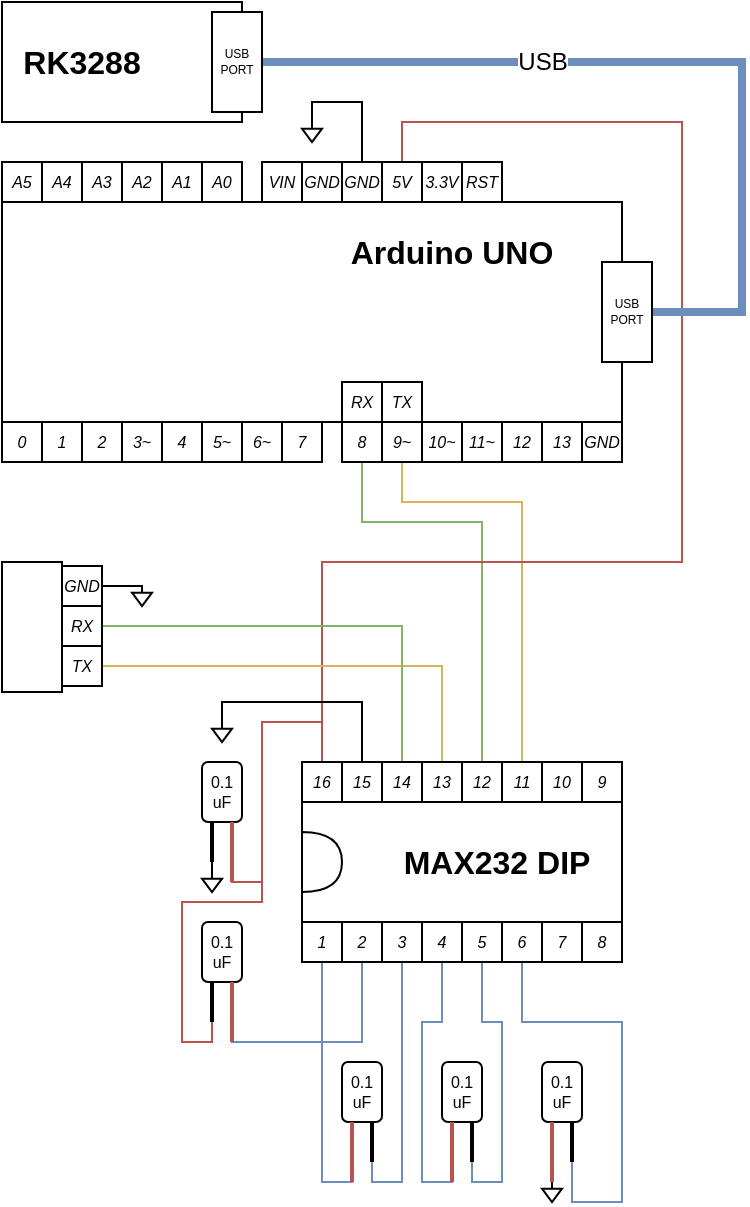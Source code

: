 <mxfile version="20.7.4" type="device"><diagram id="AYf1GJi7QR7gWWZCEHvu" name="Page-1"><mxGraphModel dx="638" dy="440" grid="1" gridSize="10" guides="1" tooltips="1" connect="1" arrows="1" fold="1" page="1" pageScale="1" pageWidth="3300" pageHeight="4681" math="0" shadow="0"><root><mxCell id="0"/><mxCell id="1" parent="0"/><mxCell id="iKziQm2VH8fkCKxev78H-8" style="edgeStyle=orthogonalEdgeStyle;rounded=0;orthogonalLoop=1;jettySize=auto;html=1;exitX=0.5;exitY=0;exitDx=0;exitDy=0;exitPerimeter=0;entryX=0.25;entryY=1;entryDx=0;entryDy=0;endArrow=none;endFill=0;" edge="1" parent="1" source="iKziQm2VH8fkCKxev78H-5" target="5fgDEv8c1eGFGYEr6FM1-116"><mxGeometry relative="1" as="geometry"/></mxCell><mxCell id="5fgDEv8c1eGFGYEr6FM1-96" style="edgeStyle=orthogonalEdgeStyle;rounded=0;orthogonalLoop=1;jettySize=auto;html=1;exitX=0.5;exitY=0;exitDx=0;exitDy=0;entryX=0.75;entryY=1;entryDx=0;entryDy=0;strokeWidth=1;fontSize=8;endArrow=none;endFill=0;fillColor=#f8cecc;strokeColor=#b85450;" parent="1" source="5fgDEv8c1eGFGYEr6FM1-53" target="5fgDEv8c1eGFGYEr6FM1-88" edge="1"><mxGeometry relative="1" as="geometry"><Array as="points"><mxPoint x="530" y="780"/><mxPoint x="500" y="780"/><mxPoint x="500" y="860"/><mxPoint x="485" y="860"/></Array></mxGeometry></mxCell><mxCell id="DwnNHPMHxuOQS2PUY_gm-1" value="" style="rounded=0;whiteSpace=wrap;html=1;fontSize=20;" parent="1" vertex="1"><mxGeometry x="370" y="520" width="310" height="110" as="geometry"/></mxCell><mxCell id="DwnNHPMHxuOQS2PUY_gm-10" value="3~" style="rounded=0;whiteSpace=wrap;html=1;fontSize=8;fontStyle=2" parent="1" vertex="1"><mxGeometry x="430" y="630" width="20" height="20" as="geometry"/></mxCell><mxCell id="DwnNHPMHxuOQS2PUY_gm-11" value="2" style="rounded=0;whiteSpace=wrap;html=1;fontSize=8;fontStyle=2" parent="1" vertex="1"><mxGeometry x="410" y="630" width="20" height="20" as="geometry"/></mxCell><mxCell id="DwnNHPMHxuOQS2PUY_gm-13" value="5~" style="rounded=0;whiteSpace=wrap;html=1;fontSize=8;fontStyle=2" parent="1" vertex="1"><mxGeometry x="470" y="630" width="20" height="20" as="geometry"/></mxCell><mxCell id="DwnNHPMHxuOQS2PUY_gm-14" value="4" style="rounded=0;whiteSpace=wrap;html=1;fontSize=8;fontStyle=2;" parent="1" vertex="1"><mxGeometry x="450" y="630" width="20" height="20" as="geometry"/></mxCell><mxCell id="DwnNHPMHxuOQS2PUY_gm-29" value="7" style="rounded=0;whiteSpace=wrap;html=1;fontSize=8;fontStyle=2" parent="1" vertex="1"><mxGeometry x="510" y="630" width="20" height="20" as="geometry"/></mxCell><mxCell id="DwnNHPMHxuOQS2PUY_gm-30" value="6~" style="rounded=0;whiteSpace=wrap;html=1;fontSize=8;fontStyle=2" parent="1" vertex="1"><mxGeometry x="490" y="630" width="20" height="20" as="geometry"/></mxCell><mxCell id="5fgDEv8c1eGFGYEr6FM1-57" style="edgeStyle=orthogonalEdgeStyle;rounded=0;orthogonalLoop=1;jettySize=auto;html=1;exitX=0.5;exitY=1;exitDx=0;exitDy=0;entryX=0.5;entryY=0;entryDx=0;entryDy=0;strokeWidth=1;fontSize=12;endArrow=none;endFill=0;fillColor=#fff2cc;strokeColor=#d6b656;" parent="1" source="DwnNHPMHxuOQS2PUY_gm-31" target="5fgDEv8c1eGFGYEr6FM1-49" edge="1"><mxGeometry relative="1" as="geometry"><Array as="points"><mxPoint x="570" y="670"/><mxPoint x="630" y="670"/></Array></mxGeometry></mxCell><mxCell id="DwnNHPMHxuOQS2PUY_gm-31" value="9~" style="rounded=0;whiteSpace=wrap;html=1;fontSize=8;fontStyle=2;" parent="1" vertex="1"><mxGeometry x="560" y="630" width="20" height="20" as="geometry"/></mxCell><mxCell id="5fgDEv8c1eGFGYEr6FM1-58" style="edgeStyle=orthogonalEdgeStyle;rounded=0;orthogonalLoop=1;jettySize=auto;html=1;exitX=0.5;exitY=1;exitDx=0;exitDy=0;entryX=0.5;entryY=0;entryDx=0;entryDy=0;strokeWidth=1;fontSize=12;endArrow=none;endFill=0;fillColor=#d5e8d4;strokeColor=#82b366;" parent="1" source="DwnNHPMHxuOQS2PUY_gm-32" target="5fgDEv8c1eGFGYEr6FM1-50" edge="1"><mxGeometry relative="1" as="geometry"><Array as="points"><mxPoint x="550" y="680"/><mxPoint x="610" y="680"/></Array></mxGeometry></mxCell><mxCell id="DwnNHPMHxuOQS2PUY_gm-32" value="8" style="rounded=0;whiteSpace=wrap;html=1;fontSize=8;fontStyle=2" parent="1" vertex="1"><mxGeometry x="540" y="630" width="20" height="20" as="geometry"/></mxCell><mxCell id="DwnNHPMHxuOQS2PUY_gm-35" value="0" style="rounded=0;whiteSpace=wrap;html=1;fontSize=8;fontStyle=2" parent="1" vertex="1"><mxGeometry x="370" y="630" width="20" height="20" as="geometry"/></mxCell><mxCell id="DwnNHPMHxuOQS2PUY_gm-36" value="1" style="rounded=0;whiteSpace=wrap;html=1;fontSize=8;fontStyle=2" parent="1" vertex="1"><mxGeometry x="390" y="630" width="20" height="20" as="geometry"/></mxCell><mxCell id="DwnNHPMHxuOQS2PUY_gm-39" value="11~" style="rounded=0;whiteSpace=wrap;html=1;fontSize=8;fontStyle=2;" parent="1" vertex="1"><mxGeometry x="600" y="630" width="20" height="20" as="geometry"/></mxCell><mxCell id="DwnNHPMHxuOQS2PUY_gm-40" value="10~" style="rounded=0;whiteSpace=wrap;html=1;fontSize=8;fontStyle=2" parent="1" vertex="1"><mxGeometry x="580" y="630" width="20" height="20" as="geometry"/></mxCell><mxCell id="DwnNHPMHxuOQS2PUY_gm-41" value="13" style="rounded=0;whiteSpace=wrap;html=1;fontSize=8;fontStyle=2;" parent="1" vertex="1"><mxGeometry x="640" y="630" width="20" height="20" as="geometry"/></mxCell><mxCell id="DwnNHPMHxuOQS2PUY_gm-42" value="12" style="rounded=0;whiteSpace=wrap;html=1;fontSize=8;fontStyle=2;" parent="1" vertex="1"><mxGeometry x="620" y="630" width="20" height="20" as="geometry"/></mxCell><mxCell id="DwnNHPMHxuOQS2PUY_gm-43" value="GND" style="rounded=0;whiteSpace=wrap;html=1;fontSize=8;fontStyle=2" parent="1" vertex="1"><mxGeometry x="660" y="630" width="20" height="20" as="geometry"/></mxCell><mxCell id="DwnNHPMHxuOQS2PUY_gm-44" value="A2" style="rounded=0;whiteSpace=wrap;html=1;fontSize=8;fontStyle=2" parent="1" vertex="1"><mxGeometry x="430" y="500" width="20" height="20" as="geometry"/></mxCell><mxCell id="DwnNHPMHxuOQS2PUY_gm-45" value="A3" style="rounded=0;whiteSpace=wrap;html=1;fontSize=8;fontStyle=2" parent="1" vertex="1"><mxGeometry x="410" y="500" width="20" height="20" as="geometry"/></mxCell><mxCell id="DwnNHPMHxuOQS2PUY_gm-46" value="A0" style="rounded=0;whiteSpace=wrap;html=1;fontSize=8;fontStyle=2" parent="1" vertex="1"><mxGeometry x="470" y="500" width="20" height="20" as="geometry"/></mxCell><mxCell id="DwnNHPMHxuOQS2PUY_gm-47" value="A1" style="rounded=0;whiteSpace=wrap;html=1;fontSize=8;fontStyle=2" parent="1" vertex="1"><mxGeometry x="450" y="500" width="20" height="20" as="geometry"/></mxCell><mxCell id="DwnNHPMHxuOQS2PUY_gm-48" value="A5" style="rounded=0;whiteSpace=wrap;html=1;fontSize=8;fontStyle=2" parent="1" vertex="1"><mxGeometry x="370" y="500" width="20" height="20" as="geometry"/></mxCell><mxCell id="DwnNHPMHxuOQS2PUY_gm-49" value="A4" style="rounded=0;whiteSpace=wrap;html=1;fontSize=8;fontStyle=2" parent="1" vertex="1"><mxGeometry x="390" y="500" width="20" height="20" as="geometry"/></mxCell><mxCell id="5fgDEv8c1eGFGYEr6FM1-65" style="edgeStyle=orthogonalEdgeStyle;rounded=0;orthogonalLoop=1;jettySize=auto;html=1;exitX=0.5;exitY=0;exitDx=0;exitDy=0;strokeWidth=1;fontSize=12;endArrow=none;endFill=0;fillColor=#f8cecc;strokeColor=#b85450;" parent="1" source="DwnNHPMHxuOQS2PUY_gm-50" target="5fgDEv8c1eGFGYEr6FM1-53" edge="1"><mxGeometry relative="1" as="geometry"><Array as="points"><mxPoint x="570" y="480"/><mxPoint x="710" y="480"/><mxPoint x="710" y="700"/><mxPoint x="530" y="700"/></Array></mxGeometry></mxCell><mxCell id="DwnNHPMHxuOQS2PUY_gm-50" value="5V" style="rounded=0;whiteSpace=wrap;html=1;fontSize=8;fontStyle=2" parent="1" vertex="1"><mxGeometry x="560" y="500" width="20" height="20" as="geometry"/></mxCell><mxCell id="DwnNHPMHxuOQS2PUY_gm-51" value="GND" style="rounded=0;whiteSpace=wrap;html=1;fontSize=8;fontStyle=2" parent="1" vertex="1"><mxGeometry x="520" y="500" width="20" height="20" as="geometry"/></mxCell><mxCell id="DwnNHPMHxuOQS2PUY_gm-52" value="RST" style="rounded=0;whiteSpace=wrap;html=1;fontSize=8;fontStyle=2" parent="1" vertex="1"><mxGeometry x="600" y="500" width="20" height="20" as="geometry"/></mxCell><mxCell id="DwnNHPMHxuOQS2PUY_gm-53" value="3.3V" style="rounded=0;whiteSpace=wrap;html=1;fontSize=8;fontStyle=2" parent="1" vertex="1"><mxGeometry x="580" y="500" width="20" height="20" as="geometry"/></mxCell><mxCell id="DwnNHPMHxuOQS2PUY_gm-54" value="VIN" style="rounded=0;whiteSpace=wrap;html=1;fontSize=8;fontStyle=2" parent="1" vertex="1"><mxGeometry x="500" y="500" width="20" height="20" as="geometry"/></mxCell><mxCell id="FD-xszh_ADqVRA-qsXoM-24" value="Arduino UNO" style="text;html=1;strokeColor=none;fillColor=none;align=center;verticalAlign=middle;whiteSpace=wrap;rounded=0;fontSize=16;fontStyle=1" parent="1" vertex="1"><mxGeometry x="520" y="530" width="150" height="30" as="geometry"/></mxCell><mxCell id="iKziQm2VH8fkCKxev78H-23" style="edgeStyle=orthogonalEdgeStyle;rounded=0;orthogonalLoop=1;jettySize=auto;html=1;exitX=0.5;exitY=0;exitDx=0;exitDy=0;entryX=0.5;entryY=0;entryDx=0;entryDy=0;entryPerimeter=0;endArrow=none;endFill=0;" edge="1" parent="1" source="5fgDEv8c1eGFGYEr6FM1-2" target="iKziQm2VH8fkCKxev78H-22"><mxGeometry relative="1" as="geometry"><Array as="points"><mxPoint x="550" y="470"/><mxPoint x="525" y="470"/></Array></mxGeometry></mxCell><mxCell id="5fgDEv8c1eGFGYEr6FM1-2" value="GND" style="rounded=0;whiteSpace=wrap;html=1;fontSize=8;fontStyle=2" parent="1" vertex="1"><mxGeometry x="540" y="500" width="20" height="20" as="geometry"/></mxCell><mxCell id="5fgDEv8c1eGFGYEr6FM1-25" value="TX" style="rounded=0;whiteSpace=wrap;html=1;fontSize=8;fontStyle=2;" parent="1" vertex="1"><mxGeometry x="560" y="610" width="20" height="20" as="geometry"/></mxCell><mxCell id="5fgDEv8c1eGFGYEr6FM1-26" value="RX" style="rounded=0;whiteSpace=wrap;html=1;fontSize=8;fontStyle=2;" parent="1" vertex="1"><mxGeometry x="540" y="610" width="20" height="20" as="geometry"/></mxCell><mxCell id="5fgDEv8c1eGFGYEr6FM1-27" value="" style="rounded=0;whiteSpace=wrap;html=1;fontSize=6;" parent="1" vertex="1"><mxGeometry x="370" y="420" width="120" height="60" as="geometry"/></mxCell><mxCell id="5fgDEv8c1eGFGYEr6FM1-28" value="RK3288" style="text;html=1;strokeColor=none;fillColor=none;align=center;verticalAlign=middle;whiteSpace=wrap;rounded=0;fontSize=16;fontStyle=1" parent="1" vertex="1"><mxGeometry x="370" y="435" width="80" height="30" as="geometry"/></mxCell><mxCell id="5fgDEv8c1eGFGYEr6FM1-34" style="edgeStyle=orthogonalEdgeStyle;rounded=0;orthogonalLoop=1;jettySize=auto;html=1;exitX=1;exitY=0.5;exitDx=0;exitDy=0;entryX=1;entryY=0.5;entryDx=0;entryDy=0;fontSize=6;endArrow=none;endFill=0;fillColor=#dae8fc;strokeColor=#6c8ebf;strokeWidth=4;" parent="1" source="5fgDEv8c1eGFGYEr6FM1-29" target="5fgDEv8c1eGFGYEr6FM1-30" edge="1"><mxGeometry relative="1" as="geometry"><Array as="points"><mxPoint x="740" y="450"/><mxPoint x="740" y="575"/></Array></mxGeometry></mxCell><mxCell id="5fgDEv8c1eGFGYEr6FM1-36" value="&lt;font style=&quot;font-size: 12px;&quot;&gt;USB&lt;/font&gt;" style="edgeLabel;html=1;align=center;verticalAlign=middle;resizable=0;points=[];fontSize=6;" parent="5fgDEv8c1eGFGYEr6FM1-34" vertex="1" connectable="0"><mxGeometry x="0.328" y="4" relative="1" as="geometry"><mxPoint x="-104" y="-32" as="offset"/></mxGeometry></mxCell><mxCell id="5fgDEv8c1eGFGYEr6FM1-29" value="USB PORT" style="rounded=0;whiteSpace=wrap;html=1;fontSize=6;" parent="1" vertex="1"><mxGeometry x="475" y="425" width="25" height="50" as="geometry"/></mxCell><mxCell id="5fgDEv8c1eGFGYEr6FM1-30" value="USB PORT" style="rounded=0;whiteSpace=wrap;html=1;fontSize=6;" parent="1" vertex="1"><mxGeometry x="670" y="550" width="25" height="50" as="geometry"/></mxCell><mxCell id="5fgDEv8c1eGFGYEr6FM1-126" style="edgeStyle=orthogonalEdgeStyle;rounded=0;orthogonalLoop=1;jettySize=auto;html=1;exitX=0.5;exitY=1;exitDx=0;exitDy=0;entryX=0.25;entryY=1;entryDx=0;entryDy=0;strokeWidth=1;fontSize=8;endArrow=none;endFill=0;fillColor=#dae8fc;strokeColor=#6c8ebf;" parent="1" source="5fgDEv8c1eGFGYEr6FM1-38" target="5fgDEv8c1eGFGYEr6FM1-98" edge="1"><mxGeometry relative="1" as="geometry"><Array as="points"><mxPoint x="590" y="930"/><mxPoint x="580" y="930"/><mxPoint x="580" y="1010"/><mxPoint x="595" y="1010"/></Array></mxGeometry></mxCell><mxCell id="5fgDEv8c1eGFGYEr6FM1-38" value="4" style="rounded=0;whiteSpace=wrap;html=1;fontSize=8;fontStyle=2" parent="1" vertex="1"><mxGeometry x="580" y="880" width="20" height="20" as="geometry"/></mxCell><mxCell id="5fgDEv8c1eGFGYEr6FM1-125" style="edgeStyle=orthogonalEdgeStyle;rounded=0;orthogonalLoop=1;jettySize=auto;html=1;exitX=0.5;exitY=1;exitDx=0;exitDy=0;entryX=0.75;entryY=1;entryDx=0;entryDy=0;strokeWidth=1;fontSize=8;endArrow=none;endFill=0;fillColor=#dae8fc;strokeColor=#6c8ebf;" parent="1" source="5fgDEv8c1eGFGYEr6FM1-39" target="5fgDEv8c1eGFGYEr6FM1-78" edge="1"><mxGeometry relative="1" as="geometry"><Array as="points"><mxPoint x="570" y="1010"/><mxPoint x="555" y="1010"/></Array></mxGeometry></mxCell><mxCell id="5fgDEv8c1eGFGYEr6FM1-39" value="3" style="rounded=0;whiteSpace=wrap;html=1;fontSize=8;fontStyle=2" parent="1" vertex="1"><mxGeometry x="560" y="880" width="20" height="20" as="geometry"/></mxCell><mxCell id="5fgDEv8c1eGFGYEr6FM1-121" style="edgeStyle=orthogonalEdgeStyle;rounded=0;orthogonalLoop=1;jettySize=auto;html=1;exitX=0.5;exitY=1;exitDx=0;exitDy=0;entryX=0.75;entryY=1;entryDx=0;entryDy=0;strokeWidth=1;fontSize=8;endArrow=none;endFill=0;fillColor=#dae8fc;strokeColor=#6c8ebf;" parent="1" source="5fgDEv8c1eGFGYEr6FM1-40" target="5fgDEv8c1eGFGYEr6FM1-116" edge="1"><mxGeometry relative="1" as="geometry"><Array as="points"><mxPoint x="630" y="930"/><mxPoint x="680" y="930"/><mxPoint x="680" y="1020"/><mxPoint x="655" y="1020"/></Array></mxGeometry></mxCell><mxCell id="5fgDEv8c1eGFGYEr6FM1-40" value="6" style="rounded=0;whiteSpace=wrap;html=1;fontSize=8;fontStyle=2" parent="1" vertex="1"><mxGeometry x="620" y="880" width="20" height="20" as="geometry"/></mxCell><mxCell id="5fgDEv8c1eGFGYEr6FM1-127" style="edgeStyle=orthogonalEdgeStyle;rounded=0;orthogonalLoop=1;jettySize=auto;html=1;exitX=0.5;exitY=1;exitDx=0;exitDy=0;entryX=0.75;entryY=1;entryDx=0;entryDy=0;strokeWidth=1;fontSize=8;endArrow=none;endFill=0;fillColor=#dae8fc;strokeColor=#6c8ebf;" parent="1" source="5fgDEv8c1eGFGYEr6FM1-41" target="5fgDEv8c1eGFGYEr6FM1-98" edge="1"><mxGeometry relative="1" as="geometry"><Array as="points"><mxPoint x="610" y="930"/><mxPoint x="620" y="930"/><mxPoint x="620" y="1010"/><mxPoint x="605" y="1010"/></Array></mxGeometry></mxCell><mxCell id="5fgDEv8c1eGFGYEr6FM1-41" value="5" style="rounded=0;whiteSpace=wrap;html=1;fontSize=8;fontStyle=2;" parent="1" vertex="1"><mxGeometry x="600" y="880" width="20" height="20" as="geometry"/></mxCell><mxCell id="5fgDEv8c1eGFGYEr6FM1-42" value="8" style="rounded=0;whiteSpace=wrap;html=1;fontSize=8;fontStyle=2" parent="1" vertex="1"><mxGeometry x="660" y="880" width="20" height="20" as="geometry"/></mxCell><mxCell id="5fgDEv8c1eGFGYEr6FM1-43" value="7" style="rounded=0;whiteSpace=wrap;html=1;fontSize=8;fontStyle=2" parent="1" vertex="1"><mxGeometry x="640" y="880" width="20" height="20" as="geometry"/></mxCell><mxCell id="5fgDEv8c1eGFGYEr6FM1-124" style="edgeStyle=orthogonalEdgeStyle;rounded=0;orthogonalLoop=1;jettySize=auto;html=1;exitX=0.5;exitY=1;exitDx=0;exitDy=0;entryX=0.25;entryY=1;entryDx=0;entryDy=0;strokeWidth=1;fontSize=8;endArrow=none;endFill=0;fillColor=#dae8fc;strokeColor=#6c8ebf;" parent="1" source="5fgDEv8c1eGFGYEr6FM1-44" target="5fgDEv8c1eGFGYEr6FM1-78" edge="1"><mxGeometry relative="1" as="geometry"><Array as="points"><mxPoint x="530" y="1010"/><mxPoint x="545" y="1010"/></Array></mxGeometry></mxCell><mxCell id="5fgDEv8c1eGFGYEr6FM1-44" value="1" style="rounded=0;whiteSpace=wrap;html=1;fontSize=8;fontStyle=2" parent="1" vertex="1"><mxGeometry x="520" y="880" width="20" height="20" as="geometry"/></mxCell><mxCell id="5fgDEv8c1eGFGYEr6FM1-112" style="edgeStyle=orthogonalEdgeStyle;rounded=0;orthogonalLoop=1;jettySize=auto;html=1;exitX=0.5;exitY=1;exitDx=0;exitDy=0;entryX=0.75;entryY=1;entryDx=0;entryDy=0;strokeWidth=1;fontSize=8;endArrow=none;endFill=0;fillColor=#dae8fc;strokeColor=#6c8ebf;" parent="1" source="5fgDEv8c1eGFGYEr6FM1-45" target="5fgDEv8c1eGFGYEr6FM1-109" edge="1"><mxGeometry relative="1" as="geometry"><Array as="points"><mxPoint x="550" y="940"/><mxPoint x="485" y="940"/></Array></mxGeometry></mxCell><mxCell id="5fgDEv8c1eGFGYEr6FM1-45" value="2" style="rounded=0;whiteSpace=wrap;html=1;fontSize=8;fontStyle=2" parent="1" vertex="1"><mxGeometry x="540" y="880" width="20" height="20" as="geometry"/></mxCell><mxCell id="5fgDEv8c1eGFGYEr6FM1-46" value="" style="rounded=0;whiteSpace=wrap;html=1;fontSize=12;" parent="1" vertex="1"><mxGeometry x="520" y="820" width="160" height="60" as="geometry"/></mxCell><mxCell id="5fgDEv8c1eGFGYEr6FM1-69" style="edgeStyle=orthogonalEdgeStyle;rounded=0;orthogonalLoop=1;jettySize=auto;html=1;exitX=0.5;exitY=0;exitDx=0;exitDy=0;entryX=1;entryY=0.5;entryDx=0;entryDy=0;strokeWidth=1;fontSize=12;endArrow=none;endFill=0;fillColor=#fff2cc;strokeColor=#d6b656;" parent="1" source="5fgDEv8c1eGFGYEr6FM1-47" target="5fgDEv8c1eGFGYEr6FM1-61" edge="1"><mxGeometry relative="1" as="geometry"/></mxCell><mxCell id="5fgDEv8c1eGFGYEr6FM1-47" value="13" style="rounded=0;whiteSpace=wrap;html=1;fontSize=8;fontStyle=2" parent="1" vertex="1"><mxGeometry x="580" y="800" width="20" height="20" as="geometry"/></mxCell><mxCell id="5fgDEv8c1eGFGYEr6FM1-68" style="edgeStyle=orthogonalEdgeStyle;rounded=0;orthogonalLoop=1;jettySize=auto;html=1;exitX=0.5;exitY=0;exitDx=0;exitDy=0;entryX=1;entryY=0.5;entryDx=0;entryDy=0;strokeWidth=1;fontSize=12;endArrow=none;endFill=0;fillColor=#d5e8d4;strokeColor=#82b366;" parent="1" source="5fgDEv8c1eGFGYEr6FM1-48" target="5fgDEv8c1eGFGYEr6FM1-60" edge="1"><mxGeometry relative="1" as="geometry"/></mxCell><mxCell id="5fgDEv8c1eGFGYEr6FM1-48" value="14" style="rounded=0;whiteSpace=wrap;html=1;fontSize=8;fontStyle=2" parent="1" vertex="1"><mxGeometry x="560" y="800" width="20" height="20" as="geometry"/></mxCell><mxCell id="5fgDEv8c1eGFGYEr6FM1-49" value="11" style="rounded=0;whiteSpace=wrap;html=1;fontSize=8;fontStyle=2" parent="1" vertex="1"><mxGeometry x="620" y="800" width="20" height="20" as="geometry"/></mxCell><mxCell id="5fgDEv8c1eGFGYEr6FM1-50" value="12" style="rounded=0;whiteSpace=wrap;html=1;fontSize=8;fontStyle=2;" parent="1" vertex="1"><mxGeometry x="600" y="800" width="20" height="20" as="geometry"/></mxCell><mxCell id="5fgDEv8c1eGFGYEr6FM1-51" value="9" style="rounded=0;whiteSpace=wrap;html=1;fontSize=8;fontStyle=2" parent="1" vertex="1"><mxGeometry x="660" y="800" width="20" height="20" as="geometry"/></mxCell><mxCell id="5fgDEv8c1eGFGYEr6FM1-52" value="10" style="rounded=0;whiteSpace=wrap;html=1;fontSize=8;fontStyle=2" parent="1" vertex="1"><mxGeometry x="640" y="800" width="20" height="20" as="geometry"/></mxCell><mxCell id="5fgDEv8c1eGFGYEr6FM1-115" style="edgeStyle=orthogonalEdgeStyle;rounded=0;orthogonalLoop=1;jettySize=auto;html=1;exitX=0.5;exitY=0;exitDx=0;exitDy=0;entryX=0.25;entryY=1;entryDx=0;entryDy=0;strokeWidth=1;fontSize=8;endArrow=none;endFill=0;fillColor=#f8cecc;strokeColor=#b85450;" parent="1" source="5fgDEv8c1eGFGYEr6FM1-53" target="5fgDEv8c1eGFGYEr6FM1-109" edge="1"><mxGeometry relative="1" as="geometry"><Array as="points"><mxPoint x="530" y="780"/><mxPoint x="500" y="780"/><mxPoint x="500" y="870"/><mxPoint x="460" y="870"/><mxPoint x="460" y="940"/><mxPoint x="475" y="940"/></Array></mxGeometry></mxCell><mxCell id="5fgDEv8c1eGFGYEr6FM1-53" value="16" style="rounded=0;whiteSpace=wrap;html=1;fontSize=8;fontStyle=2" parent="1" vertex="1"><mxGeometry x="520" y="800" width="20" height="20" as="geometry"/></mxCell><mxCell id="iKziQm2VH8fkCKxev78H-21" style="edgeStyle=orthogonalEdgeStyle;rounded=0;orthogonalLoop=1;jettySize=auto;html=1;exitX=0.5;exitY=0;exitDx=0;exitDy=0;entryX=0.5;entryY=0;entryDx=0;entryDy=0;entryPerimeter=0;endArrow=none;endFill=0;" edge="1" parent="1" source="5fgDEv8c1eGFGYEr6FM1-54" target="iKziQm2VH8fkCKxev78H-20"><mxGeometry relative="1" as="geometry"><Array as="points"><mxPoint x="550" y="770"/><mxPoint x="480" y="770"/></Array></mxGeometry></mxCell><mxCell id="5fgDEv8c1eGFGYEr6FM1-54" value="15" style="rounded=0;whiteSpace=wrap;html=1;fontSize=8;fontStyle=2" parent="1" vertex="1"><mxGeometry x="540" y="800" width="20" height="20" as="geometry"/></mxCell><mxCell id="5fgDEv8c1eGFGYEr6FM1-55" value="" style="shape=or;whiteSpace=wrap;html=1;fontSize=12;" parent="1" vertex="1"><mxGeometry x="520" y="835" width="20" height="30" as="geometry"/></mxCell><mxCell id="5fgDEv8c1eGFGYEr6FM1-56" value="MAX232 DIP" style="text;html=1;strokeColor=none;fillColor=none;align=center;verticalAlign=middle;whiteSpace=wrap;rounded=0;fontSize=16;fontStyle=1" parent="1" vertex="1"><mxGeometry x="560" y="835" width="115" height="30" as="geometry"/></mxCell><mxCell id="5fgDEv8c1eGFGYEr6FM1-59" value="" style="rounded=0;whiteSpace=wrap;html=1;fontSize=12;" parent="1" vertex="1"><mxGeometry x="370" y="700" width="30" height="65" as="geometry"/></mxCell><mxCell id="5fgDEv8c1eGFGYEr6FM1-60" value="RX" style="rounded=0;whiteSpace=wrap;html=1;fontSize=8;fontStyle=2" parent="1" vertex="1"><mxGeometry x="400" y="722" width="20" height="20" as="geometry"/></mxCell><mxCell id="5fgDEv8c1eGFGYEr6FM1-61" value="TX" style="rounded=0;whiteSpace=wrap;html=1;fontSize=8;fontStyle=2" parent="1" vertex="1"><mxGeometry x="400" y="742" width="20" height="20" as="geometry"/></mxCell><mxCell id="iKziQm2VH8fkCKxev78H-19" style="edgeStyle=orthogonalEdgeStyle;rounded=0;orthogonalLoop=1;jettySize=auto;html=1;exitX=1;exitY=0.5;exitDx=0;exitDy=0;entryX=0.501;entryY=0.374;entryDx=0;entryDy=0;entryPerimeter=0;endArrow=none;endFill=0;" edge="1" parent="1" source="5fgDEv8c1eGFGYEr6FM1-62" target="iKziQm2VH8fkCKxev78H-11"><mxGeometry relative="1" as="geometry"/></mxCell><mxCell id="5fgDEv8c1eGFGYEr6FM1-62" value="GND" style="rounded=0;whiteSpace=wrap;html=1;fontSize=8;fontStyle=2" parent="1" vertex="1"><mxGeometry x="400" y="702" width="20" height="20" as="geometry"/></mxCell><mxCell id="5fgDEv8c1eGFGYEr6FM1-78" value="0.1&lt;br&gt;uF" style="rounded=1;whiteSpace=wrap;html=1;fontSize=8;" parent="1" vertex="1"><mxGeometry x="540" y="950" width="20" height="30" as="geometry"/></mxCell><mxCell id="5fgDEv8c1eGFGYEr6FM1-86" value="" style="endArrow=none;html=1;rounded=0;strokeWidth=2;fontSize=8;entryX=0.25;entryY=1;entryDx=0;entryDy=0;fillColor=#f8cecc;strokeColor=#b85450;" parent="1" target="5fgDEv8c1eGFGYEr6FM1-78" edge="1"><mxGeometry width="50" height="50" relative="1" as="geometry"><mxPoint x="545" y="1010" as="sourcePoint"/><mxPoint x="590" y="1000" as="targetPoint"/></mxGeometry></mxCell><mxCell id="5fgDEv8c1eGFGYEr6FM1-87" value="" style="endArrow=none;html=1;rounded=0;strokeWidth=2;fontSize=8;entryX=0.75;entryY=1;entryDx=0;entryDy=0;" parent="1" target="5fgDEv8c1eGFGYEr6FM1-78" edge="1"><mxGeometry width="50" height="50" relative="1" as="geometry"><mxPoint x="555" y="1000" as="sourcePoint"/><mxPoint x="555" y="990" as="targetPoint"/></mxGeometry></mxCell><mxCell id="5fgDEv8c1eGFGYEr6FM1-95" value="" style="group" parent="1" vertex="1" connectable="0"><mxGeometry x="470" y="800" width="20" height="60" as="geometry"/></mxCell><mxCell id="5fgDEv8c1eGFGYEr6FM1-88" value="0.1&lt;br&gt;uF" style="rounded=1;whiteSpace=wrap;html=1;fontSize=8;" parent="5fgDEv8c1eGFGYEr6FM1-95" vertex="1"><mxGeometry width="20" height="30" as="geometry"/></mxCell><mxCell id="5fgDEv8c1eGFGYEr6FM1-89" value="" style="endArrow=none;html=1;rounded=0;strokeWidth=2;fontSize=8;entryX=0.25;entryY=1;entryDx=0;entryDy=0;" parent="5fgDEv8c1eGFGYEr6FM1-95" target="5fgDEv8c1eGFGYEr6FM1-88" edge="1"><mxGeometry width="50" height="50" relative="1" as="geometry"><mxPoint x="5" y="50" as="sourcePoint"/><mxPoint x="50" y="50" as="targetPoint"/></mxGeometry></mxCell><mxCell id="5fgDEv8c1eGFGYEr6FM1-90" value="" style="endArrow=none;html=1;rounded=0;strokeWidth=2;fontSize=8;entryX=0.75;entryY=1;entryDx=0;entryDy=0;fillColor=#f8cecc;strokeColor=#b85450;" parent="5fgDEv8c1eGFGYEr6FM1-95" target="5fgDEv8c1eGFGYEr6FM1-88" edge="1"><mxGeometry width="50" height="50" relative="1" as="geometry"><mxPoint x="15" y="60" as="sourcePoint"/><mxPoint x="15" y="40" as="targetPoint"/></mxGeometry></mxCell><mxCell id="5fgDEv8c1eGFGYEr6FM1-98" value="0.1&lt;br&gt;uF" style="rounded=1;whiteSpace=wrap;html=1;fontSize=8;" parent="1" vertex="1"><mxGeometry x="590" y="950" width="20" height="30" as="geometry"/></mxCell><mxCell id="5fgDEv8c1eGFGYEr6FM1-99" value="" style="endArrow=none;html=1;rounded=0;strokeWidth=2;fontSize=8;entryX=0.25;entryY=1;entryDx=0;entryDy=0;fillColor=#f8cecc;strokeColor=#b85450;" parent="1" target="5fgDEv8c1eGFGYEr6FM1-98" edge="1"><mxGeometry width="50" height="50" relative="1" as="geometry"><mxPoint x="595" y="1010" as="sourcePoint"/><mxPoint x="640" y="1000" as="targetPoint"/></mxGeometry></mxCell><mxCell id="5fgDEv8c1eGFGYEr6FM1-100" value="" style="endArrow=none;html=1;rounded=0;strokeWidth=2;fontSize=8;entryX=0.75;entryY=1;entryDx=0;entryDy=0;" parent="1" target="5fgDEv8c1eGFGYEr6FM1-98" edge="1"><mxGeometry width="50" height="50" relative="1" as="geometry"><mxPoint x="605" y="1000" as="sourcePoint"/><mxPoint x="605" y="990" as="targetPoint"/></mxGeometry></mxCell><mxCell id="5fgDEv8c1eGFGYEr6FM1-108" value="" style="group" parent="1" vertex="1" connectable="0"><mxGeometry x="470" y="880" width="20" height="60" as="geometry"/></mxCell><mxCell id="5fgDEv8c1eGFGYEr6FM1-109" value="0.1&lt;br&gt;uF" style="rounded=1;whiteSpace=wrap;html=1;fontSize=8;" parent="5fgDEv8c1eGFGYEr6FM1-108" vertex="1"><mxGeometry width="20" height="30" as="geometry"/></mxCell><mxCell id="5fgDEv8c1eGFGYEr6FM1-110" value="" style="endArrow=none;html=1;rounded=0;strokeWidth=2;fontSize=8;entryX=0.25;entryY=1;entryDx=0;entryDy=0;" parent="5fgDEv8c1eGFGYEr6FM1-108" target="5fgDEv8c1eGFGYEr6FM1-109" edge="1"><mxGeometry width="50" height="50" relative="1" as="geometry"><mxPoint x="5" y="50" as="sourcePoint"/><mxPoint x="50" y="50" as="targetPoint"/></mxGeometry></mxCell><mxCell id="5fgDEv8c1eGFGYEr6FM1-111" value="" style="endArrow=none;html=1;rounded=0;strokeWidth=2;fontSize=8;entryX=0.75;entryY=1;entryDx=0;entryDy=0;fillColor=#f8cecc;strokeColor=#b85450;" parent="5fgDEv8c1eGFGYEr6FM1-108" target="5fgDEv8c1eGFGYEr6FM1-109" edge="1"><mxGeometry width="50" height="50" relative="1" as="geometry"><mxPoint x="15" y="60" as="sourcePoint"/><mxPoint x="15" y="40" as="targetPoint"/></mxGeometry></mxCell><mxCell id="5fgDEv8c1eGFGYEr6FM1-116" value="0.1&lt;br&gt;uF" style="rounded=1;whiteSpace=wrap;html=1;fontSize=8;" parent="1" vertex="1"><mxGeometry x="640" y="950" width="20" height="30" as="geometry"/></mxCell><mxCell id="5fgDEv8c1eGFGYEr6FM1-117" value="" style="endArrow=none;html=1;rounded=0;strokeWidth=2;fontSize=8;entryX=0.25;entryY=1;entryDx=0;entryDy=0;fillColor=#f8cecc;strokeColor=#b85450;" parent="1" target="5fgDEv8c1eGFGYEr6FM1-116" edge="1"><mxGeometry width="50" height="50" relative="1" as="geometry"><mxPoint x="645" y="1010" as="sourcePoint"/><mxPoint x="690" y="1000" as="targetPoint"/></mxGeometry></mxCell><mxCell id="5fgDEv8c1eGFGYEr6FM1-118" value="" style="endArrow=none;html=1;rounded=0;strokeWidth=2;fontSize=8;entryX=0.75;entryY=1;entryDx=0;entryDy=0;fillColor=#f8cecc;strokeColor=#000000;" parent="1" target="5fgDEv8c1eGFGYEr6FM1-116" edge="1"><mxGeometry width="50" height="50" relative="1" as="geometry"><mxPoint x="655" y="1000" as="sourcePoint"/><mxPoint x="655" y="990" as="targetPoint"/></mxGeometry></mxCell><mxCell id="iKziQm2VH8fkCKxev78H-5" value="" style="pointerEvents=1;verticalLabelPosition=bottom;shadow=0;dashed=0;align=center;html=1;verticalAlign=top;shape=mxgraph.electrical.signal_sources.signal_ground;" vertex="1" parent="1"><mxGeometry x="640" y="1010" width="10" height="10" as="geometry"/></mxCell><mxCell id="iKziQm2VH8fkCKxev78H-10" style="edgeStyle=orthogonalEdgeStyle;rounded=0;orthogonalLoop=1;jettySize=auto;html=1;exitX=0.5;exitY=0;exitDx=0;exitDy=0;exitPerimeter=0;entryX=0.25;entryY=1;entryDx=0;entryDy=0;endArrow=none;endFill=0;" edge="1" parent="1" source="iKziQm2VH8fkCKxev78H-9" target="5fgDEv8c1eGFGYEr6FM1-88"><mxGeometry relative="1" as="geometry"/></mxCell><mxCell id="iKziQm2VH8fkCKxev78H-9" value="" style="pointerEvents=1;verticalLabelPosition=bottom;shadow=0;dashed=0;align=center;html=1;verticalAlign=top;shape=mxgraph.electrical.signal_sources.signal_ground;" vertex="1" parent="1"><mxGeometry x="470" y="855" width="10" height="10" as="geometry"/></mxCell><mxCell id="iKziQm2VH8fkCKxev78H-11" value="" style="pointerEvents=1;verticalLabelPosition=bottom;shadow=0;dashed=0;align=center;html=1;verticalAlign=top;shape=mxgraph.electrical.signal_sources.signal_ground;" vertex="1" parent="1"><mxGeometry x="435" y="712" width="10" height="10" as="geometry"/></mxCell><mxCell id="iKziQm2VH8fkCKxev78H-20" value="" style="pointerEvents=1;verticalLabelPosition=bottom;shadow=0;dashed=0;align=center;html=1;verticalAlign=top;shape=mxgraph.electrical.signal_sources.signal_ground;" vertex="1" parent="1"><mxGeometry x="475" y="780" width="10" height="10" as="geometry"/></mxCell><mxCell id="iKziQm2VH8fkCKxev78H-22" value="" style="pointerEvents=1;verticalLabelPosition=bottom;shadow=0;dashed=0;align=center;html=1;verticalAlign=top;shape=mxgraph.electrical.signal_sources.signal_ground;" vertex="1" parent="1"><mxGeometry x="520" y="480" width="10" height="10" as="geometry"/></mxCell></root></mxGraphModel></diagram></mxfile>